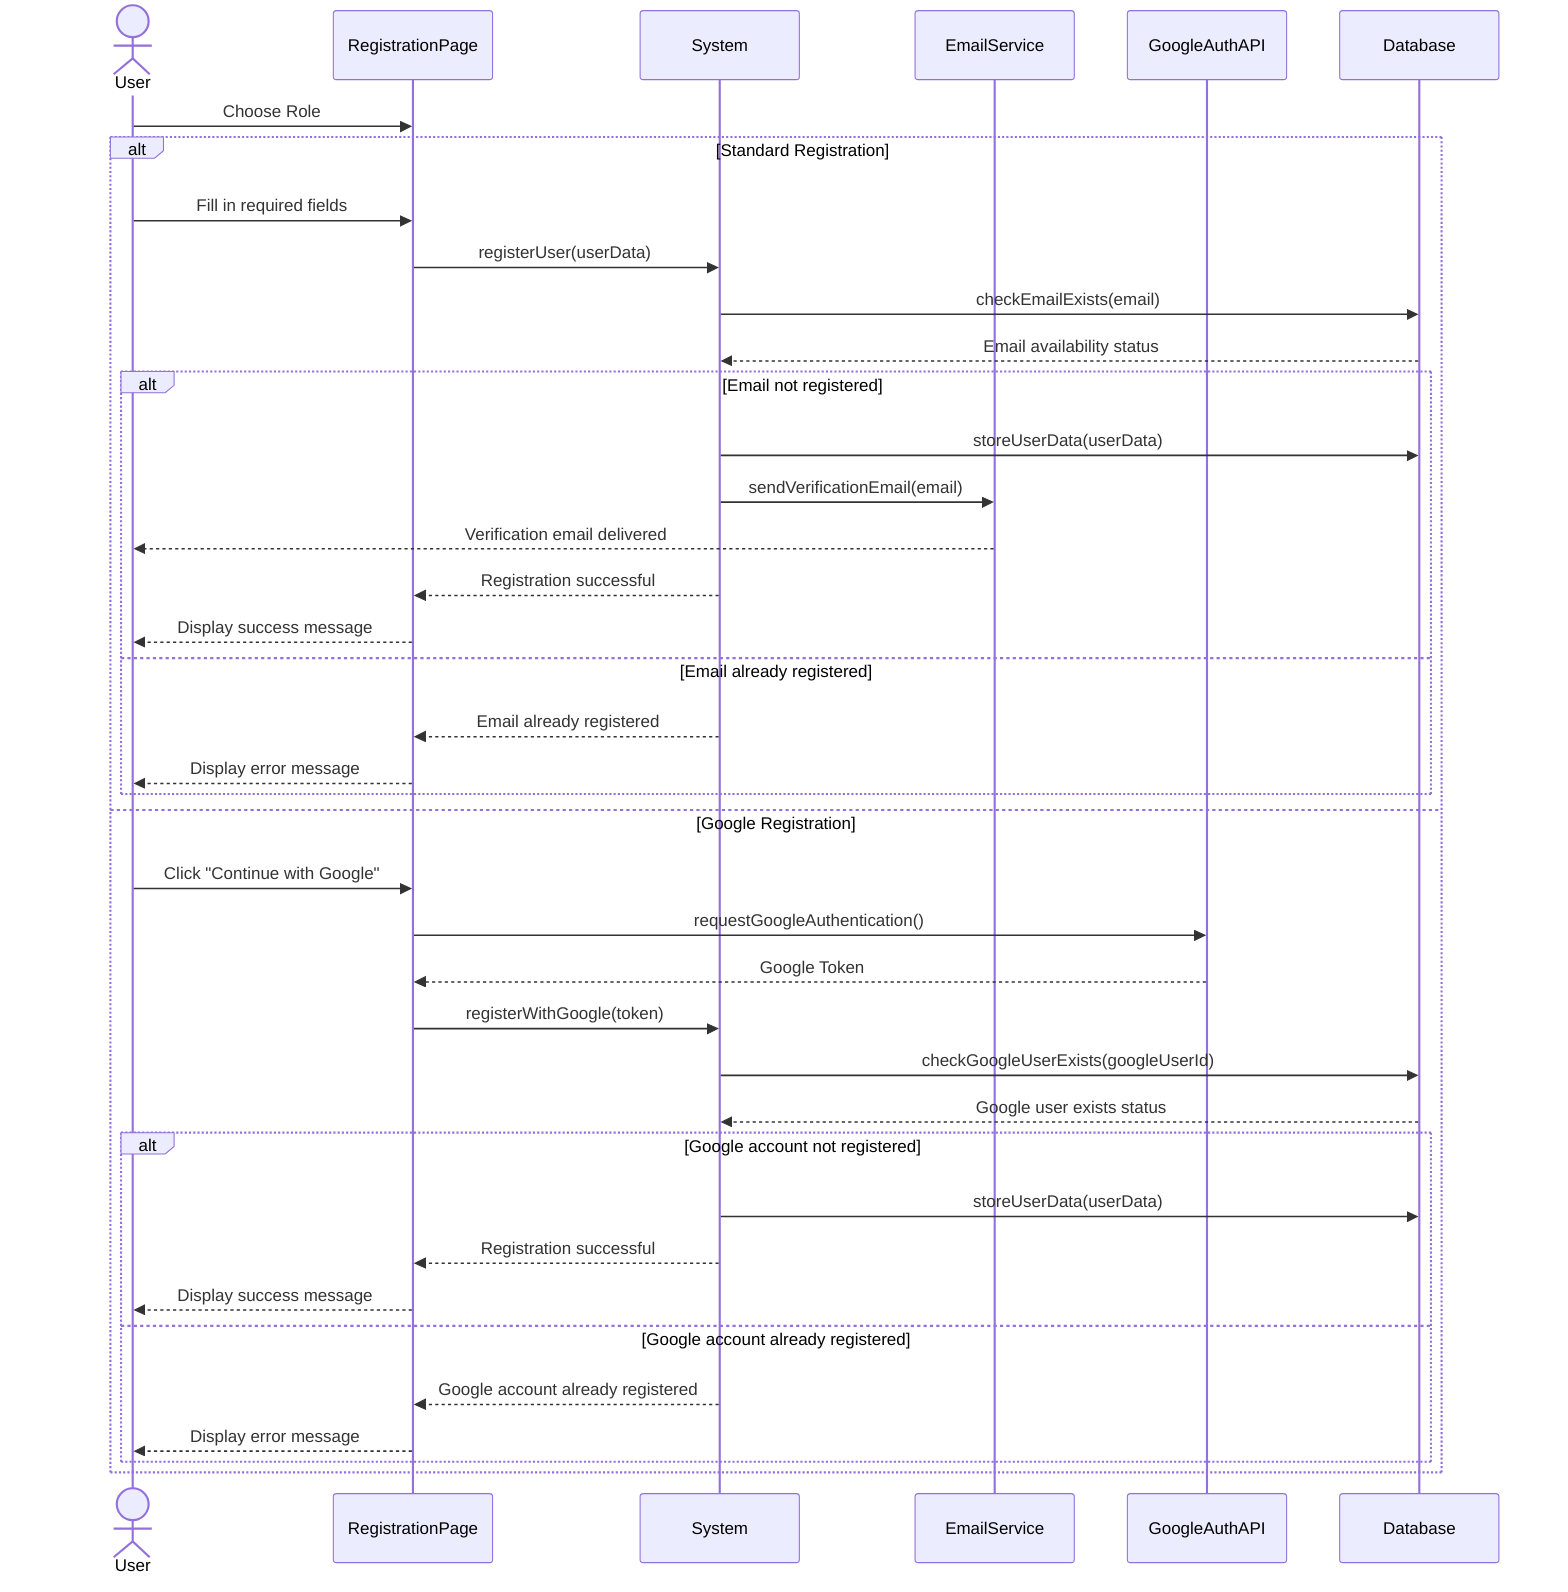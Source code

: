 sequenceDiagram
    actor User
    participant RegistrationPage
    participant System
    participant EmailService
    participant GoogleAuthAPI
    participant Database

    User->>RegistrationPage: Choose Role
    
    alt Standard Registration
        User->>RegistrationPage: Fill in required fields
        RegistrationPage->>System: registerUser(userData)
        System->>Database: checkEmailExists(email)
        Database-->>System: Email availability status
        alt Email not registered
            System->>Database: storeUserData(userData)
            System->>EmailService: sendVerificationEmail(email)
            EmailService-->>User: Verification email delivered
            System-->>RegistrationPage: Registration successful
            RegistrationPage-->>User: Display success message
        else Email already registered
            System-->>RegistrationPage: Email already registered
            RegistrationPage-->>User: Display error message
        end
    else Google Registration
        User->>RegistrationPage: Click "Continue with Google"
        RegistrationPage->>GoogleAuthAPI: requestGoogleAuthentication()
        GoogleAuthAPI-->>RegistrationPage: Google Token
        RegistrationPage->>System: registerWithGoogle(token)
        System->>Database: checkGoogleUserExists(googleUserId)
        Database-->>System: Google user exists status
        alt Google account not registered
            System->>Database: storeUserData(userData)
            System-->>RegistrationPage: Registration successful
            RegistrationPage-->>User: Display success message
        else Google account already registered
            System-->>RegistrationPage: Google account already registered
            RegistrationPage-->>User: Display error message
        end
    end